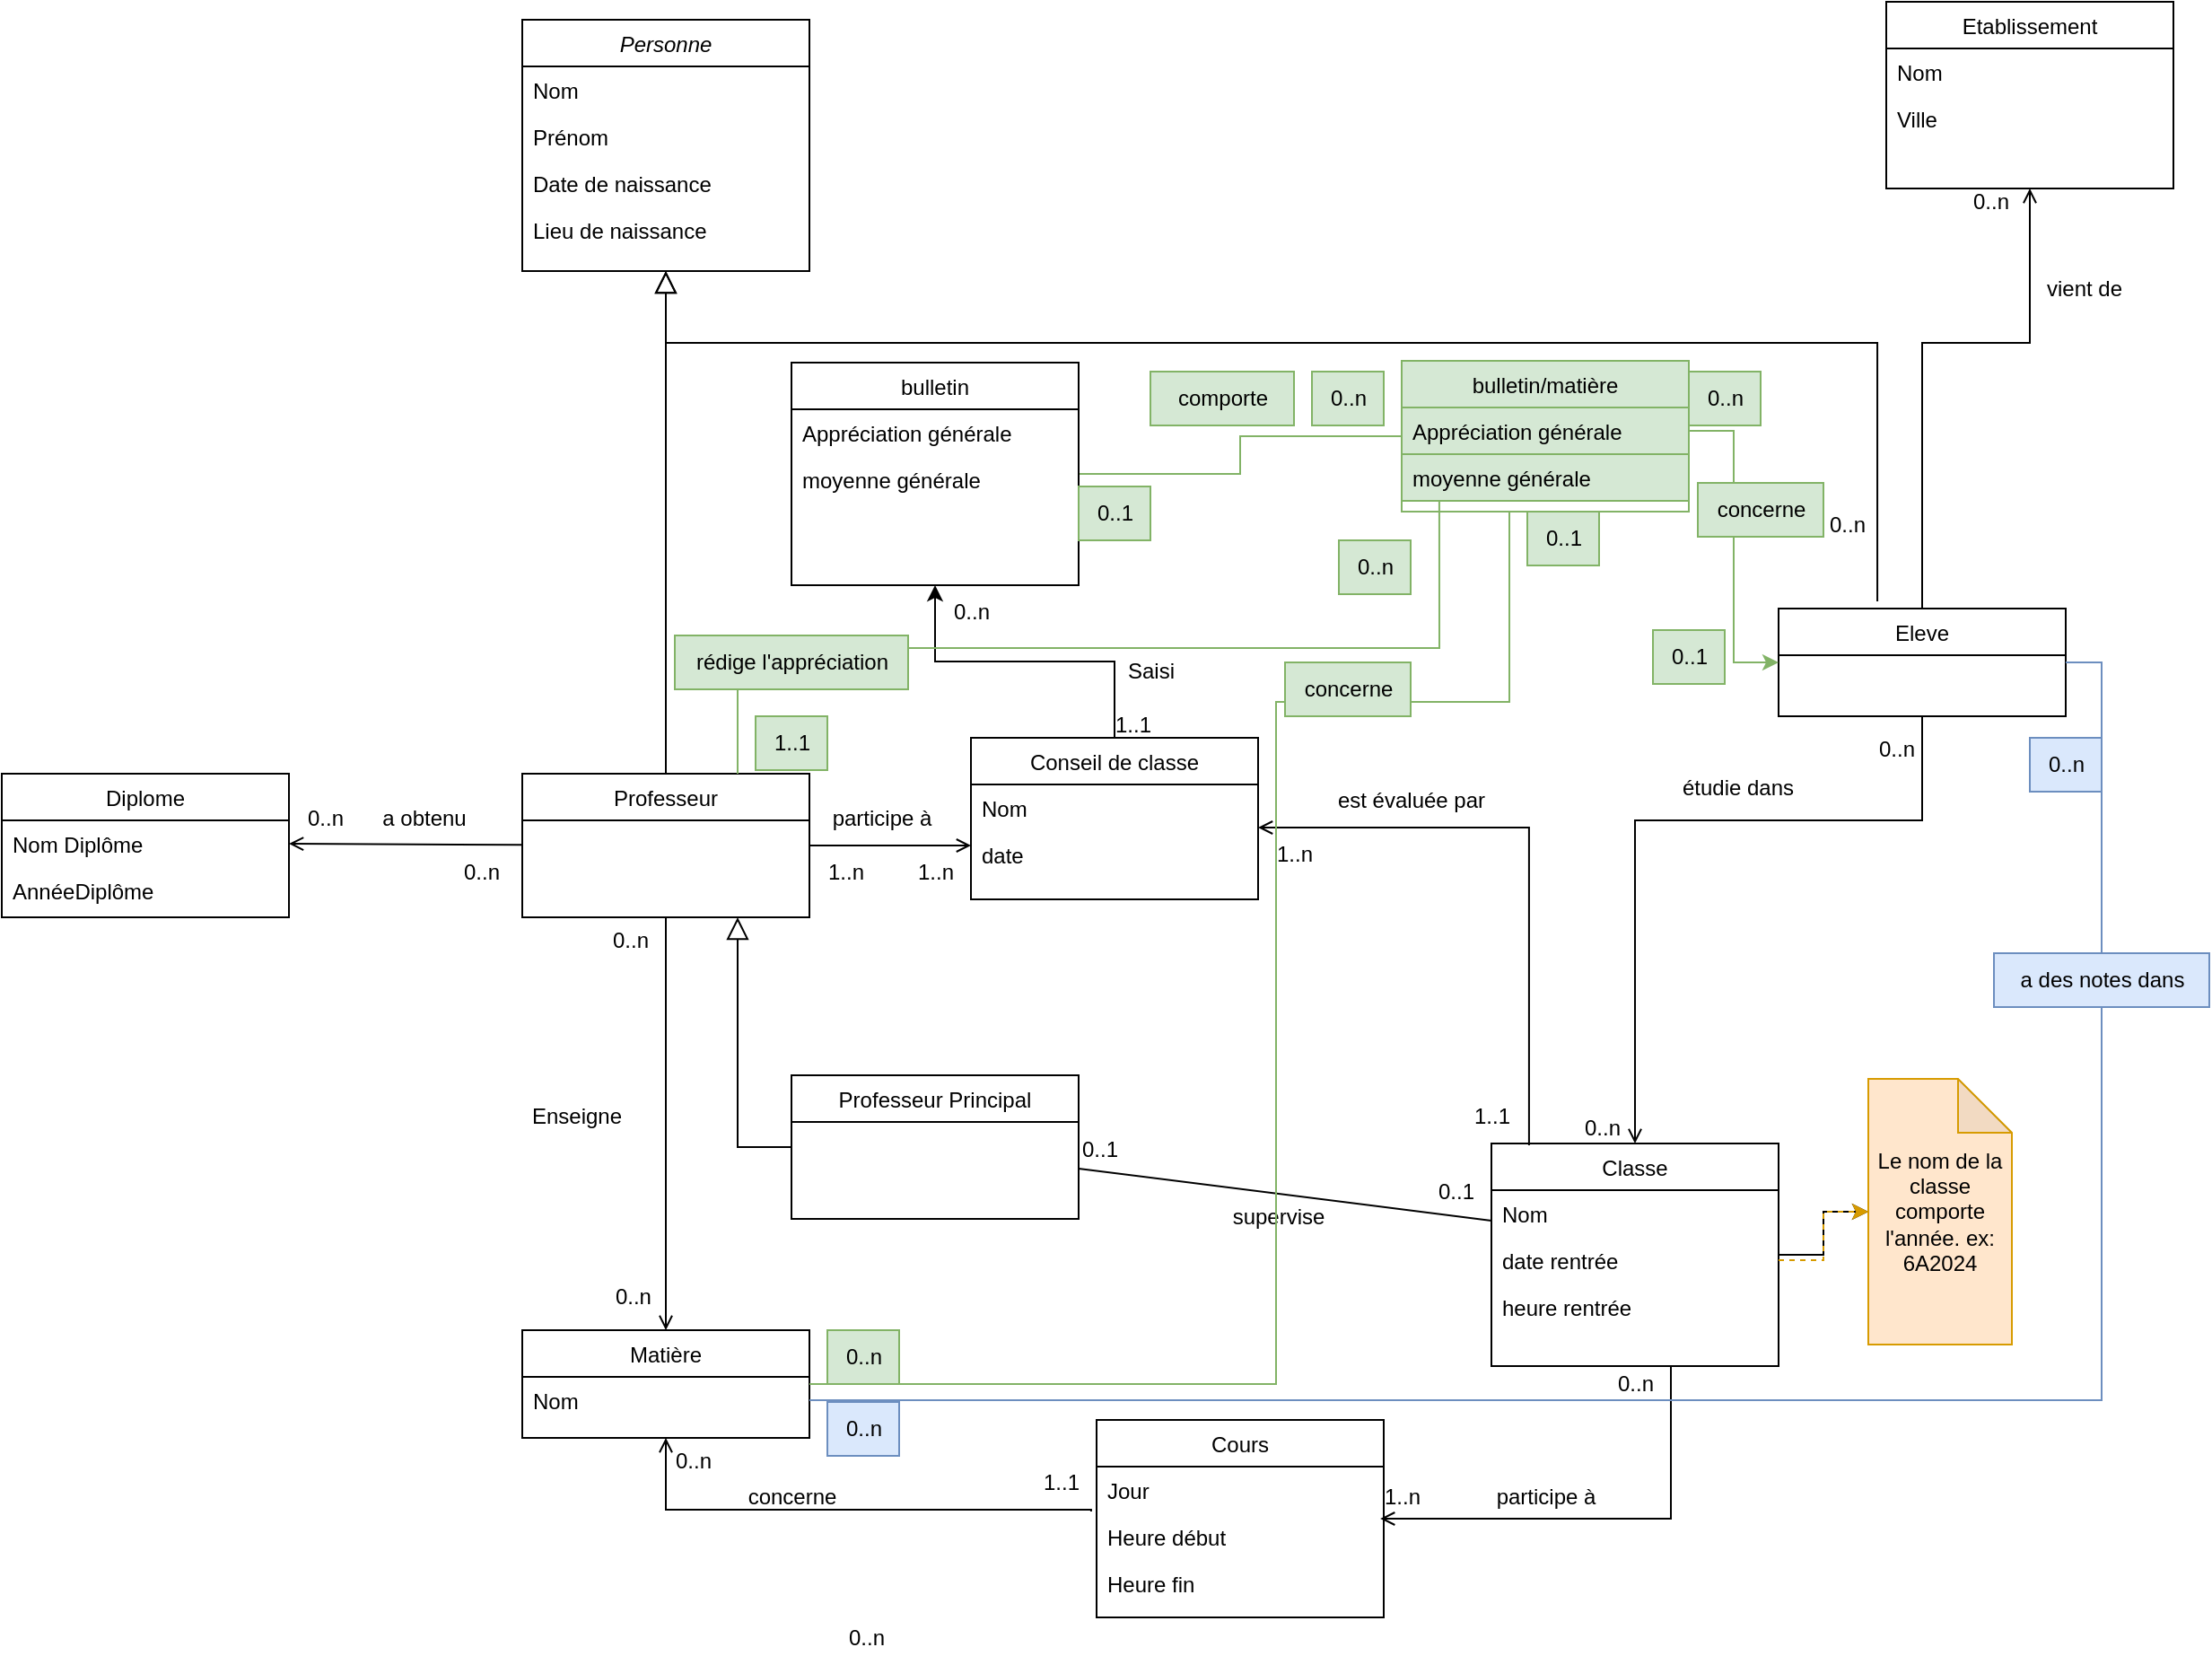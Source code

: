 <mxfile version="24.4.9" type="github">
  <diagram id="C5RBs43oDa-KdzZeNtuy" name="Page-1">
    <mxGraphModel dx="2261" dy="1887" grid="1" gridSize="10" guides="1" tooltips="1" connect="1" arrows="1" fold="1" page="1" pageScale="1" pageWidth="827" pageHeight="1169" math="0" shadow="0">
      <root>
        <mxCell id="WIyWlLk6GJQsqaUBKTNV-0" />
        <mxCell id="WIyWlLk6GJQsqaUBKTNV-1" parent="WIyWlLk6GJQsqaUBKTNV-0" />
        <mxCell id="zkfFHV4jXpPFQw0GAbJ--0" value="Personne" style="swimlane;fontStyle=2;align=center;verticalAlign=top;childLayout=stackLayout;horizontal=1;startSize=26;horizontalStack=0;resizeParent=1;resizeLast=0;collapsible=1;marginBottom=0;rounded=0;shadow=0;strokeWidth=1;" parent="WIyWlLk6GJQsqaUBKTNV-1" vertex="1">
          <mxGeometry x="-390" y="-100" width="160" height="140" as="geometry">
            <mxRectangle x="230" y="140" width="160" height="26" as="alternateBounds" />
          </mxGeometry>
        </mxCell>
        <mxCell id="zkfFHV4jXpPFQw0GAbJ--1" value="Nom" style="text;align=left;verticalAlign=top;spacingLeft=4;spacingRight=4;overflow=hidden;rotatable=0;points=[[0,0.5],[1,0.5]];portConstraint=eastwest;" parent="zkfFHV4jXpPFQw0GAbJ--0" vertex="1">
          <mxGeometry y="26" width="160" height="26" as="geometry" />
        </mxCell>
        <mxCell id="zkfFHV4jXpPFQw0GAbJ--2" value="Prénom" style="text;align=left;verticalAlign=top;spacingLeft=4;spacingRight=4;overflow=hidden;rotatable=0;points=[[0,0.5],[1,0.5]];portConstraint=eastwest;rounded=0;shadow=0;html=0;" parent="zkfFHV4jXpPFQw0GAbJ--0" vertex="1">
          <mxGeometry y="52" width="160" height="26" as="geometry" />
        </mxCell>
        <mxCell id="zkfFHV4jXpPFQw0GAbJ--3" value="Date de naissance" style="text;align=left;verticalAlign=top;spacingLeft=4;spacingRight=4;overflow=hidden;rotatable=0;points=[[0,0.5],[1,0.5]];portConstraint=eastwest;rounded=0;shadow=0;html=0;" parent="zkfFHV4jXpPFQw0GAbJ--0" vertex="1">
          <mxGeometry y="78" width="160" height="26" as="geometry" />
        </mxCell>
        <mxCell id="alwf_3piKCEME6LCT37Y-0" value="Lieu de naissance" style="text;align=left;verticalAlign=top;spacingLeft=4;spacingRight=4;overflow=hidden;rotatable=0;points=[[0,0.5],[1,0.5]];portConstraint=eastwest;rounded=0;shadow=0;html=0;" parent="zkfFHV4jXpPFQw0GAbJ--0" vertex="1">
          <mxGeometry y="104" width="160" height="26" as="geometry" />
        </mxCell>
        <mxCell id="zkfFHV4jXpPFQw0GAbJ--6" value="Eleve" style="swimlane;fontStyle=0;align=center;verticalAlign=top;childLayout=stackLayout;horizontal=1;startSize=26;horizontalStack=0;resizeParent=1;resizeLast=0;collapsible=1;marginBottom=0;rounded=0;shadow=0;strokeWidth=1;" parent="WIyWlLk6GJQsqaUBKTNV-1" vertex="1">
          <mxGeometry x="310" y="228" width="160" height="60" as="geometry">
            <mxRectangle x="130" y="380" width="160" height="26" as="alternateBounds" />
          </mxGeometry>
        </mxCell>
        <mxCell id="zkfFHV4jXpPFQw0GAbJ--12" value="" style="endArrow=block;endSize=10;endFill=0;shadow=0;strokeWidth=1;rounded=0;curved=0;edgeStyle=elbowEdgeStyle;elbow=vertical;exitX=0.344;exitY=-0.067;exitDx=0;exitDy=0;entryX=0.5;entryY=1;entryDx=0;entryDy=0;exitPerimeter=0;" parent="WIyWlLk6GJQsqaUBKTNV-1" source="zkfFHV4jXpPFQw0GAbJ--6" target="zkfFHV4jXpPFQw0GAbJ--0" edge="1">
          <mxGeometry width="160" relative="1" as="geometry">
            <mxPoint x="370" y="190" as="sourcePoint" />
            <mxPoint x="-140" y="-60" as="targetPoint" />
            <Array as="points">
              <mxPoint x="50" y="80" />
              <mxPoint x="20" y="200" />
            </Array>
          </mxGeometry>
        </mxCell>
        <mxCell id="Gex8vfPWL3Wxb-H-SqUz-4" style="rounded=0;orthogonalLoop=1;jettySize=auto;html=1;entryX=1;entryY=0.5;entryDx=0;entryDy=0;endArrow=open;endFill=0;" edge="1" parent="WIyWlLk6GJQsqaUBKTNV-1" source="zkfFHV4jXpPFQw0GAbJ--13" target="Gex8vfPWL3Wxb-H-SqUz-2">
          <mxGeometry relative="1" as="geometry" />
        </mxCell>
        <mxCell id="zkfFHV4jXpPFQw0GAbJ--13" value="Professeur" style="swimlane;fontStyle=0;align=center;verticalAlign=top;childLayout=stackLayout;horizontal=1;startSize=26;horizontalStack=0;resizeParent=1;resizeLast=0;collapsible=1;marginBottom=0;rounded=0;shadow=0;strokeWidth=1;" parent="WIyWlLk6GJQsqaUBKTNV-1" vertex="1">
          <mxGeometry x="-390" y="320" width="160" height="80" as="geometry">
            <mxRectangle x="340" y="380" width="170" height="26" as="alternateBounds" />
          </mxGeometry>
        </mxCell>
        <mxCell id="zkfFHV4jXpPFQw0GAbJ--16" value="" style="endArrow=block;endSize=10;endFill=0;shadow=0;strokeWidth=1;rounded=0;curved=0;edgeStyle=elbowEdgeStyle;elbow=vertical;" parent="WIyWlLk6GJQsqaUBKTNV-1" source="zkfFHV4jXpPFQw0GAbJ--13" target="zkfFHV4jXpPFQw0GAbJ--0" edge="1">
          <mxGeometry width="160" relative="1" as="geometry">
            <mxPoint x="485" y="343" as="sourcePoint" />
            <mxPoint x="585" y="241" as="targetPoint" />
          </mxGeometry>
        </mxCell>
        <mxCell id="zkfFHV4jXpPFQw0GAbJ--26" value="" style="endArrow=open;shadow=0;strokeWidth=1;rounded=0;curved=0;endFill=1;edgeStyle=elbowEdgeStyle;elbow=vertical;exitX=0.5;exitY=0;exitDx=0;exitDy=0;entryX=0.5;entryY=1;entryDx=0;entryDy=0;" parent="WIyWlLk6GJQsqaUBKTNV-1" source="zkfFHV4jXpPFQw0GAbJ--6" target="alwf_3piKCEME6LCT37Y-2" edge="1">
          <mxGeometry x="0.5" y="41" relative="1" as="geometry">
            <mxPoint x="125" y="200" as="sourcePoint" />
            <mxPoint x="115" y="124" as="targetPoint" />
            <mxPoint x="-40" y="32" as="offset" />
            <Array as="points">
              <mxPoint x="450" y="80" />
            </Array>
          </mxGeometry>
        </mxCell>
        <mxCell id="alwf_3piKCEME6LCT37Y-2" value="Etablissement" style="swimlane;fontStyle=0;align=center;verticalAlign=top;childLayout=stackLayout;horizontal=1;startSize=26;horizontalStack=0;resizeParent=1;resizeLast=0;collapsible=1;marginBottom=0;rounded=0;shadow=0;strokeWidth=1;" parent="WIyWlLk6GJQsqaUBKTNV-1" vertex="1">
          <mxGeometry x="370" y="-110" width="160" height="104" as="geometry">
            <mxRectangle x="550" y="140" width="160" height="26" as="alternateBounds" />
          </mxGeometry>
        </mxCell>
        <mxCell id="alwf_3piKCEME6LCT37Y-3" value="Nom" style="text;align=left;verticalAlign=top;spacingLeft=4;spacingRight=4;overflow=hidden;rotatable=0;points=[[0,0.5],[1,0.5]];portConstraint=eastwest;" parent="alwf_3piKCEME6LCT37Y-2" vertex="1">
          <mxGeometry y="26" width="160" height="26" as="geometry" />
        </mxCell>
        <mxCell id="alwf_3piKCEME6LCT37Y-4" value="Ville" style="text;align=left;verticalAlign=top;spacingLeft=4;spacingRight=4;overflow=hidden;rotatable=0;points=[[0,0.5],[1,0.5]];portConstraint=eastwest;rounded=0;shadow=0;html=0;" parent="alwf_3piKCEME6LCT37Y-2" vertex="1">
          <mxGeometry y="52" width="160" height="26" as="geometry" />
        </mxCell>
        <mxCell id="alwf_3piKCEME6LCT37Y-15" value="Matière" style="swimlane;fontStyle=0;align=center;verticalAlign=top;childLayout=stackLayout;horizontal=1;startSize=26;horizontalStack=0;resizeParent=1;resizeLast=0;collapsible=1;marginBottom=0;rounded=0;shadow=0;strokeWidth=1;" parent="WIyWlLk6GJQsqaUBKTNV-1" vertex="1">
          <mxGeometry x="-390" y="630" width="160" height="60" as="geometry">
            <mxRectangle x="550" y="140" width="160" height="26" as="alternateBounds" />
          </mxGeometry>
        </mxCell>
        <mxCell id="alwf_3piKCEME6LCT37Y-16" value="Nom" style="text;align=left;verticalAlign=top;spacingLeft=4;spacingRight=4;overflow=hidden;rotatable=0;points=[[0,0.5],[1,0.5]];portConstraint=eastwest;" parent="alwf_3piKCEME6LCT37Y-15" vertex="1">
          <mxGeometry y="26" width="160" height="26" as="geometry" />
        </mxCell>
        <mxCell id="alwf_3piKCEME6LCT37Y-19" value="" style="endArrow=open;shadow=0;strokeWidth=1;rounded=0;curved=0;endFill=1;edgeStyle=elbowEdgeStyle;elbow=vertical;exitX=0.5;exitY=1;exitDx=0;exitDy=0;entryX=0.5;entryY=0;entryDx=0;entryDy=0;" parent="WIyWlLk6GJQsqaUBKTNV-1" source="zkfFHV4jXpPFQw0GAbJ--13" target="alwf_3piKCEME6LCT37Y-15" edge="1">
          <mxGeometry x="0.5" y="41" relative="1" as="geometry">
            <mxPoint x="620" y="370" as="sourcePoint" />
            <mxPoint x="480" y="370" as="targetPoint" />
            <mxPoint x="-40" y="32" as="offset" />
            <Array as="points" />
          </mxGeometry>
        </mxCell>
        <mxCell id="alwf_3piKCEME6LCT37Y-21" value="0..n" style="resizable=0;align=right;verticalAlign=bottom;labelBackgroundColor=none;fontSize=12;" parent="alwf_3piKCEME6LCT37Y-19" connectable="0" vertex="1">
          <mxGeometry x="1" relative="1" as="geometry">
            <mxPoint x="750" y="-620" as="offset" />
          </mxGeometry>
        </mxCell>
        <mxCell id="alwf_3piKCEME6LCT37Y-22" value="vient de" style="text;html=1;resizable=0;points=[];;align=center;verticalAlign=middle;labelBackgroundColor=none;rounded=0;shadow=0;strokeWidth=1;fontSize=12;" parent="alwf_3piKCEME6LCT37Y-19" vertex="1" connectable="0">
          <mxGeometry x="0.5" y="49" relative="1" as="geometry">
            <mxPoint x="741" y="-523" as="offset" />
          </mxGeometry>
        </mxCell>
        <mxCell id="alwf_3piKCEME6LCT37Y-24" value="Professeur Principal" style="swimlane;fontStyle=0;align=center;verticalAlign=top;childLayout=stackLayout;horizontal=1;startSize=26;horizontalStack=0;resizeParent=1;resizeLast=0;collapsible=1;marginBottom=0;rounded=0;shadow=0;strokeWidth=1;" parent="WIyWlLk6GJQsqaUBKTNV-1" vertex="1">
          <mxGeometry x="-240" y="488" width="160" height="80" as="geometry">
            <mxRectangle x="340" y="380" width="170" height="26" as="alternateBounds" />
          </mxGeometry>
        </mxCell>
        <mxCell id="alwf_3piKCEME6LCT37Y-27" value="" style="endArrow=block;endSize=10;endFill=0;shadow=0;strokeWidth=1;rounded=0;curved=0;edgeStyle=elbowEdgeStyle;elbow=vertical;entryX=0.75;entryY=1;entryDx=0;entryDy=0;exitX=0;exitY=0.5;exitDx=0;exitDy=0;" parent="WIyWlLk6GJQsqaUBKTNV-1" source="alwf_3piKCEME6LCT37Y-24" target="zkfFHV4jXpPFQw0GAbJ--13" edge="1">
          <mxGeometry width="160" relative="1" as="geometry">
            <mxPoint x="520" y="370" as="sourcePoint" />
            <mxPoint x="520" y="320" as="targetPoint" />
            <Array as="points">
              <mxPoint x="-260" y="528" />
            </Array>
          </mxGeometry>
        </mxCell>
        <mxCell id="Gex8vfPWL3Wxb-H-SqUz-9" value="" style="edgeStyle=orthogonalEdgeStyle;rounded=0;orthogonalLoop=1;jettySize=auto;html=1;" edge="1" parent="WIyWlLk6GJQsqaUBKTNV-1" source="alwf_3piKCEME6LCT37Y-31" target="alwf_3piKCEME6LCT37Y-119">
          <mxGeometry relative="1" as="geometry" />
        </mxCell>
        <mxCell id="alwf_3piKCEME6LCT37Y-31" value="Classe" style="swimlane;fontStyle=0;align=center;verticalAlign=top;childLayout=stackLayout;horizontal=1;startSize=26;horizontalStack=0;resizeParent=1;resizeLast=0;collapsible=1;marginBottom=0;rounded=0;shadow=0;strokeWidth=1;" parent="WIyWlLk6GJQsqaUBKTNV-1" vertex="1">
          <mxGeometry x="150" y="526" width="160" height="124" as="geometry">
            <mxRectangle x="340" y="380" width="170" height="26" as="alternateBounds" />
          </mxGeometry>
        </mxCell>
        <mxCell id="alwf_3piKCEME6LCT37Y-59" value="Nom" style="text;align=left;verticalAlign=top;spacingLeft=4;spacingRight=4;overflow=hidden;rotatable=0;points=[[0,0.5],[1,0.5]];portConstraint=eastwest;" parent="alwf_3piKCEME6LCT37Y-31" vertex="1">
          <mxGeometry y="26" width="160" height="26" as="geometry" />
        </mxCell>
        <mxCell id="alwf_3piKCEME6LCT37Y-60" value="date rentrée" style="text;align=left;verticalAlign=top;spacingLeft=4;spacingRight=4;overflow=hidden;rotatable=0;points=[[0,0.5],[1,0.5]];portConstraint=eastwest;" parent="alwf_3piKCEME6LCT37Y-31" vertex="1">
          <mxGeometry y="52" width="160" height="26" as="geometry" />
        </mxCell>
        <mxCell id="alwf_3piKCEME6LCT37Y-61" value="heure rentrée" style="text;align=left;verticalAlign=top;spacingLeft=4;spacingRight=4;overflow=hidden;rotatable=0;points=[[0,0.5],[1,0.5]];portConstraint=eastwest;" parent="alwf_3piKCEME6LCT37Y-31" vertex="1">
          <mxGeometry y="78" width="160" height="26" as="geometry" />
        </mxCell>
        <mxCell id="alwf_3piKCEME6LCT37Y-32" value="" style="endArrow=open;shadow=0;strokeWidth=1;rounded=0;curved=0;endFill=1;edgeStyle=elbowEdgeStyle;elbow=vertical;exitX=0.5;exitY=1;exitDx=0;exitDy=0;entryX=0.5;entryY=0;entryDx=0;entryDy=0;" parent="WIyWlLk6GJQsqaUBKTNV-1" source="zkfFHV4jXpPFQw0GAbJ--6" target="alwf_3piKCEME6LCT37Y-31" edge="1">
          <mxGeometry x="0.5" y="41" relative="1" as="geometry">
            <mxPoint x="110" y="386" as="sourcePoint" />
            <mxPoint x="257.04" y="349.01" as="targetPoint" />
            <mxPoint x="-40" y="32" as="offset" />
            <Array as="points">
              <mxPoint x="150" y="346" />
            </Array>
          </mxGeometry>
        </mxCell>
        <mxCell id="alwf_3piKCEME6LCT37Y-36" value="0..n" style="resizable=0;align=left;verticalAlign=bottom;labelBackgroundColor=none;fontSize=12;" parent="WIyWlLk6GJQsqaUBKTNV-1" connectable="0" vertex="1">
          <mxGeometry x="370" as="geometry">
            <mxPoint x="-6" y="315" as="offset" />
          </mxGeometry>
        </mxCell>
        <mxCell id="alwf_3piKCEME6LCT37Y-37" value="0..1" style="resizable=0;align=left;verticalAlign=bottom;labelBackgroundColor=none;fontSize=12;" parent="WIyWlLk6GJQsqaUBKTNV-1" connectable="0" vertex="1">
          <mxGeometry x="-80" y="538" as="geometry" />
        </mxCell>
        <mxCell id="alwf_3piKCEME6LCT37Y-38" value="" style="endArrow=none;shadow=0;strokeWidth=1;rounded=0;endFill=0;elbow=vertical;entryX=0;entryY=0.653;entryDx=0;entryDy=0;entryPerimeter=0;" parent="WIyWlLk6GJQsqaUBKTNV-1" target="alwf_3piKCEME6LCT37Y-59" edge="1">
          <mxGeometry x="0.5" y="41" relative="1" as="geometry">
            <mxPoint x="-80" y="540" as="sourcePoint" />
            <mxPoint x="190" y="650" as="targetPoint" />
            <mxPoint x="-40" y="32" as="offset" />
          </mxGeometry>
        </mxCell>
        <mxCell id="alwf_3piKCEME6LCT37Y-42" value="0..n" style="resizable=0;align=left;verticalAlign=bottom;labelBackgroundColor=none;fontSize=12;direction=north;" parent="WIyWlLk6GJQsqaUBKTNV-1" connectable="0" vertex="1">
          <mxGeometry x="200" y="526" as="geometry" />
        </mxCell>
        <mxCell id="alwf_3piKCEME6LCT37Y-43" value="étudie dans" style="text;html=1;resizable=0;points=[];;align=center;verticalAlign=middle;labelBackgroundColor=none;rounded=0;shadow=0;strokeWidth=1;fontSize=12;" parent="WIyWlLk6GJQsqaUBKTNV-1" vertex="1" connectable="0">
          <mxGeometry x="280" y="330" as="geometry">
            <mxPoint x="7" y="-2" as="offset" />
          </mxGeometry>
        </mxCell>
        <mxCell id="alwf_3piKCEME6LCT37Y-44" value="supervise" style="text;html=1;resizable=0;points=[];;align=center;verticalAlign=middle;labelBackgroundColor=none;rounded=0;shadow=0;strokeWidth=1;fontSize=12;rotation=0;" parent="WIyWlLk6GJQsqaUBKTNV-1" vertex="1" connectable="0">
          <mxGeometry x="110" y="528" as="geometry">
            <mxPoint x="-79" y="39" as="offset" />
          </mxGeometry>
        </mxCell>
        <mxCell id="alwf_3piKCEME6LCT37Y-46" value="0..1" style="text;html=1;align=center;verticalAlign=middle;resizable=0;points=[];autosize=1;strokeColor=none;fillColor=none;" parent="WIyWlLk6GJQsqaUBKTNV-1" vertex="1">
          <mxGeometry x="110" y="538" width="40" height="30" as="geometry" />
        </mxCell>
        <mxCell id="alwf_3piKCEME6LCT37Y-47" value="Enseigne" style="text;html=1;align=center;verticalAlign=middle;resizable=0;points=[];autosize=1;strokeColor=none;fillColor=none;" parent="WIyWlLk6GJQsqaUBKTNV-1" vertex="1">
          <mxGeometry x="-400" y="496" width="80" height="30" as="geometry" />
        </mxCell>
        <mxCell id="alwf_3piKCEME6LCT37Y-49" value="Cours" style="swimlane;fontStyle=0;align=center;verticalAlign=top;childLayout=stackLayout;horizontal=1;startSize=26;horizontalStack=0;resizeParent=1;resizeLast=0;collapsible=1;marginBottom=0;rounded=0;shadow=0;strokeWidth=1;" parent="WIyWlLk6GJQsqaUBKTNV-1" vertex="1">
          <mxGeometry x="-70" y="680" width="160" height="110" as="geometry">
            <mxRectangle x="340" y="380" width="170" height="26" as="alternateBounds" />
          </mxGeometry>
        </mxCell>
        <mxCell id="alwf_3piKCEME6LCT37Y-50" value="Jour" style="text;align=left;verticalAlign=top;spacingLeft=4;spacingRight=4;overflow=hidden;rotatable=0;points=[[0,0.5],[1,0.5]];portConstraint=eastwest;" parent="alwf_3piKCEME6LCT37Y-49" vertex="1">
          <mxGeometry y="26" width="160" height="26" as="geometry" />
        </mxCell>
        <mxCell id="alwf_3piKCEME6LCT37Y-57" value="Heure début" style="text;align=left;verticalAlign=top;spacingLeft=4;spacingRight=4;overflow=hidden;rotatable=0;points=[[0,0.5],[1,0.5]];portConstraint=eastwest;" parent="alwf_3piKCEME6LCT37Y-49" vertex="1">
          <mxGeometry y="52" width="160" height="26" as="geometry" />
        </mxCell>
        <mxCell id="alwf_3piKCEME6LCT37Y-58" value="Heure fin" style="text;align=left;verticalAlign=top;spacingLeft=4;spacingRight=4;overflow=hidden;rotatable=0;points=[[0,0.5],[1,0.5]];portConstraint=eastwest;" parent="alwf_3piKCEME6LCT37Y-49" vertex="1">
          <mxGeometry y="78" width="160" height="26" as="geometry" />
        </mxCell>
        <mxCell id="alwf_3piKCEME6LCT37Y-51" value="" style="endArrow=open;shadow=0;strokeWidth=1;rounded=0;curved=0;endFill=1;edgeStyle=elbowEdgeStyle;elbow=vertical;exitX=-0.019;exitY=0.962;exitDx=0;exitDy=0;entryX=0.5;entryY=1;entryDx=0;entryDy=0;exitPerimeter=0;" parent="WIyWlLk6GJQsqaUBKTNV-1" source="alwf_3piKCEME6LCT37Y-50" target="alwf_3piKCEME6LCT37Y-15" edge="1">
          <mxGeometry x="0.5" y="41" relative="1" as="geometry">
            <mxPoint x="-300" y="410" as="sourcePoint" />
            <mxPoint x="-300" y="640" as="targetPoint" />
            <mxPoint x="-40" y="32" as="offset" />
            <Array as="points">
              <mxPoint x="-200" y="730" />
            </Array>
          </mxGeometry>
        </mxCell>
        <mxCell id="alwf_3piKCEME6LCT37Y-52" value="0..n" style="resizable=0;align=left;verticalAlign=bottom;labelBackgroundColor=none;fontSize=12;" parent="alwf_3piKCEME6LCT37Y-51" connectable="0" vertex="1">
          <mxGeometry x="-1" relative="1" as="geometry">
            <mxPoint x="-267" y="-111" as="offset" />
          </mxGeometry>
        </mxCell>
        <mxCell id="alwf_3piKCEME6LCT37Y-53" value="0..n" style="resizable=0;align=right;verticalAlign=bottom;labelBackgroundColor=none;fontSize=12;" parent="alwf_3piKCEME6LCT37Y-51" connectable="0" vertex="1">
          <mxGeometry x="1" relative="1" as="geometry">
            <mxPoint x="670" y="-500" as="offset" />
          </mxGeometry>
        </mxCell>
        <mxCell id="alwf_3piKCEME6LCT37Y-55" value="1..1" style="text;html=1;align=center;verticalAlign=middle;resizable=0;points=[];autosize=1;strokeColor=none;fillColor=none;" parent="WIyWlLk6GJQsqaUBKTNV-1" vertex="1">
          <mxGeometry x="-110" y="700" width="40" height="30" as="geometry" />
        </mxCell>
        <mxCell id="alwf_3piKCEME6LCT37Y-56" value="0..n" style="text;html=1;align=center;verticalAlign=middle;resizable=0;points=[];autosize=1;strokeColor=none;fillColor=none;" parent="WIyWlLk6GJQsqaUBKTNV-1" vertex="1">
          <mxGeometry x="-315" y="688" width="40" height="30" as="geometry" />
        </mxCell>
        <mxCell id="alwf_3piKCEME6LCT37Y-63" value="concerne" style="text;html=1;align=center;verticalAlign=middle;resizable=0;points=[];autosize=1;strokeColor=none;fillColor=none;" parent="WIyWlLk6GJQsqaUBKTNV-1" vertex="1">
          <mxGeometry x="-275" y="708" width="70" height="30" as="geometry" />
        </mxCell>
        <mxCell id="alwf_3piKCEME6LCT37Y-68" value="" style="endArrow=open;shadow=0;strokeWidth=1;rounded=0;curved=0;endFill=1;edgeStyle=elbowEdgeStyle;elbow=vertical;exitX=0.5;exitY=1;exitDx=0;exitDy=0;entryX=0.988;entryY=1.115;entryDx=0;entryDy=0;entryPerimeter=0;" parent="WIyWlLk6GJQsqaUBKTNV-1" target="alwf_3piKCEME6LCT37Y-50" edge="1">
          <mxGeometry x="0.5" y="41" relative="1" as="geometry">
            <mxPoint x="250" y="650" as="sourcePoint" />
            <mxPoint x="100" y="745" as="targetPoint" />
            <mxPoint x="-40" y="32" as="offset" />
            <Array as="points">
              <mxPoint x="140" y="735" />
              <mxPoint x="280" y="736" />
            </Array>
          </mxGeometry>
        </mxCell>
        <mxCell id="alwf_3piKCEME6LCT37Y-69" value="0..n" style="resizable=0;align=left;verticalAlign=bottom;labelBackgroundColor=none;fontSize=12;" parent="alwf_3piKCEME6LCT37Y-68" connectable="0" vertex="1">
          <mxGeometry x="-1" relative="1" as="geometry">
            <mxPoint x="-460" y="160" as="offset" />
          </mxGeometry>
        </mxCell>
        <mxCell id="alwf_3piKCEME6LCT37Y-70" value="0..n" style="text;html=1;align=center;verticalAlign=middle;resizable=0;points=[];autosize=1;strokeColor=none;fillColor=none;" parent="WIyWlLk6GJQsqaUBKTNV-1" vertex="1">
          <mxGeometry x="210" y="645" width="40" height="30" as="geometry" />
        </mxCell>
        <mxCell id="alwf_3piKCEME6LCT37Y-71" value="1..n" style="text;html=1;align=center;verticalAlign=middle;resizable=0;points=[];autosize=1;strokeColor=none;fillColor=none;" parent="WIyWlLk6GJQsqaUBKTNV-1" vertex="1">
          <mxGeometry x="80" y="708" width="40" height="30" as="geometry" />
        </mxCell>
        <mxCell id="alwf_3piKCEME6LCT37Y-72" value="participe à" style="text;html=1;align=center;verticalAlign=middle;resizable=0;points=[];autosize=1;strokeColor=none;fillColor=none;" parent="WIyWlLk6GJQsqaUBKTNV-1" vertex="1">
          <mxGeometry x="140" y="708" width="80" height="30" as="geometry" />
        </mxCell>
        <mxCell id="alwf_3piKCEME6LCT37Y-93" value="" style="edgeStyle=orthogonalEdgeStyle;rounded=0;orthogonalLoop=1;jettySize=auto;html=1;" parent="WIyWlLk6GJQsqaUBKTNV-1" source="alwf_3piKCEME6LCT37Y-73" target="alwf_3piKCEME6LCT37Y-90" edge="1">
          <mxGeometry relative="1" as="geometry" />
        </mxCell>
        <mxCell id="alwf_3piKCEME6LCT37Y-73" value="Conseil de classe" style="swimlane;fontStyle=0;align=center;verticalAlign=top;childLayout=stackLayout;horizontal=1;startSize=26;horizontalStack=0;resizeParent=1;resizeLast=0;collapsible=1;marginBottom=0;rounded=0;shadow=0;strokeWidth=1;" parent="WIyWlLk6GJQsqaUBKTNV-1" vertex="1">
          <mxGeometry x="-140" y="300" width="160" height="90" as="geometry">
            <mxRectangle x="340" y="380" width="170" height="26" as="alternateBounds" />
          </mxGeometry>
        </mxCell>
        <mxCell id="alwf_3piKCEME6LCT37Y-75" value="Nom" style="text;align=left;verticalAlign=top;spacingLeft=4;spacingRight=4;overflow=hidden;rotatable=0;points=[[0,0.5],[1,0.5]];portConstraint=eastwest;" parent="alwf_3piKCEME6LCT37Y-73" vertex="1">
          <mxGeometry y="26" width="160" height="26" as="geometry" />
        </mxCell>
        <mxCell id="alwf_3piKCEME6LCT37Y-81" value="date" style="text;align=left;verticalAlign=top;spacingLeft=4;spacingRight=4;overflow=hidden;rotatable=0;points=[[0,0.5],[1,0.5]];portConstraint=eastwest;" parent="alwf_3piKCEME6LCT37Y-73" vertex="1">
          <mxGeometry y="52" width="160" height="26" as="geometry" />
        </mxCell>
        <mxCell id="alwf_3piKCEME6LCT37Y-77" value="" style="endArrow=open;shadow=0;strokeWidth=1;rounded=0;curved=0;endFill=1;edgeStyle=elbowEdgeStyle;elbow=vertical;exitX=0.131;exitY=0.008;exitDx=0;exitDy=0;exitPerimeter=0;" parent="WIyWlLk6GJQsqaUBKTNV-1" source="alwf_3piKCEME6LCT37Y-31" edge="1">
          <mxGeometry x="0.5" y="41" relative="1" as="geometry">
            <mxPoint x="260" y="660" as="sourcePoint" />
            <mxPoint x="20" y="350" as="targetPoint" />
            <mxPoint x="-40" y="32" as="offset" />
            <Array as="points">
              <mxPoint x="110" y="350" />
              <mxPoint x="290" y="746" />
            </Array>
          </mxGeometry>
        </mxCell>
        <mxCell id="alwf_3piKCEME6LCT37Y-79" value="1..1" style="text;html=1;align=center;verticalAlign=middle;resizable=0;points=[];autosize=1;strokeColor=none;fillColor=none;" parent="WIyWlLk6GJQsqaUBKTNV-1" vertex="1">
          <mxGeometry x="130" y="496" width="40" height="30" as="geometry" />
        </mxCell>
        <mxCell id="alwf_3piKCEME6LCT37Y-80" value="1..n" style="text;html=1;align=center;verticalAlign=middle;resizable=0;points=[];autosize=1;strokeColor=none;fillColor=none;" parent="WIyWlLk6GJQsqaUBKTNV-1" vertex="1">
          <mxGeometry x="20" y="350" width="40" height="30" as="geometry" />
        </mxCell>
        <mxCell id="alwf_3piKCEME6LCT37Y-82" value="est évaluée par" style="text;html=1;align=center;verticalAlign=middle;resizable=0;points=[];autosize=1;strokeColor=none;fillColor=none;" parent="WIyWlLk6GJQsqaUBKTNV-1" vertex="1">
          <mxGeometry x="50" y="320" width="110" height="30" as="geometry" />
        </mxCell>
        <mxCell id="alwf_3piKCEME6LCT37Y-83" value="" style="endArrow=open;shadow=0;strokeWidth=1;rounded=0;curved=0;endFill=1;edgeStyle=elbowEdgeStyle;elbow=vertical;exitX=1;exitY=0.5;exitDx=0;exitDy=0;" parent="WIyWlLk6GJQsqaUBKTNV-1" source="zkfFHV4jXpPFQw0GAbJ--13" edge="1">
          <mxGeometry x="0.5" y="41" relative="1" as="geometry">
            <mxPoint x="-199" y="390" as="sourcePoint" />
            <mxPoint x="-140" y="360" as="targetPoint" />
            <mxPoint x="-40" y="32" as="offset" />
            <Array as="points">
              <mxPoint x="-180" y="360" />
              <mxPoint x="-80" y="609" />
            </Array>
          </mxGeometry>
        </mxCell>
        <mxCell id="alwf_3piKCEME6LCT37Y-85" value="1..n" style="text;html=1;align=center;verticalAlign=middle;resizable=0;points=[];autosize=1;strokeColor=none;fillColor=none;" parent="WIyWlLk6GJQsqaUBKTNV-1" vertex="1">
          <mxGeometry x="-230" y="360" width="40" height="30" as="geometry" />
        </mxCell>
        <mxCell id="alwf_3piKCEME6LCT37Y-86" value="1..n" style="text;html=1;align=center;verticalAlign=middle;resizable=0;points=[];autosize=1;strokeColor=none;fillColor=none;" parent="WIyWlLk6GJQsqaUBKTNV-1" vertex="1">
          <mxGeometry x="-180" y="360" width="40" height="30" as="geometry" />
        </mxCell>
        <mxCell id="alwf_3piKCEME6LCT37Y-88" value="participe à" style="text;html=1;align=center;verticalAlign=middle;resizable=0;points=[];autosize=1;strokeColor=none;fillColor=none;" parent="WIyWlLk6GJQsqaUBKTNV-1" vertex="1">
          <mxGeometry x="-230" y="330" width="80" height="30" as="geometry" />
        </mxCell>
        <mxCell id="alwf_3piKCEME6LCT37Y-104" value="" style="edgeStyle=orthogonalEdgeStyle;rounded=0;orthogonalLoop=1;jettySize=auto;html=1;fillColor=#d5e8d4;strokeColor=#82b366;endArrow=none;endFill=0;" parent="WIyWlLk6GJQsqaUBKTNV-1" source="alwf_3piKCEME6LCT37Y-90" target="alwf_3piKCEME6LCT37Y-101" edge="1">
          <mxGeometry relative="1" as="geometry" />
        </mxCell>
        <mxCell id="alwf_3piKCEME6LCT37Y-90" value="bulletin" style="swimlane;fontStyle=0;align=center;verticalAlign=top;childLayout=stackLayout;horizontal=1;startSize=26;horizontalStack=0;resizeParent=1;resizeLast=0;collapsible=1;marginBottom=0;rounded=0;shadow=0;strokeWidth=1;" parent="WIyWlLk6GJQsqaUBKTNV-1" vertex="1">
          <mxGeometry x="-240" y="91" width="160" height="124" as="geometry">
            <mxRectangle x="340" y="380" width="170" height="26" as="alternateBounds" />
          </mxGeometry>
        </mxCell>
        <mxCell id="alwf_3piKCEME6LCT37Y-91" value="Appréciation générale" style="text;align=left;verticalAlign=top;spacingLeft=4;spacingRight=4;overflow=hidden;rotatable=0;points=[[0,0.5],[1,0.5]];portConstraint=eastwest;" parent="alwf_3piKCEME6LCT37Y-90" vertex="1">
          <mxGeometry y="26" width="160" height="26" as="geometry" />
        </mxCell>
        <mxCell id="alwf_3piKCEME6LCT37Y-92" value="moyenne générale" style="text;align=left;verticalAlign=top;spacingLeft=4;spacingRight=4;overflow=hidden;rotatable=0;points=[[0,0.5],[1,0.5]];portConstraint=eastwest;" parent="alwf_3piKCEME6LCT37Y-90" vertex="1">
          <mxGeometry y="52" width="160" height="26" as="geometry" />
        </mxCell>
        <mxCell id="alwf_3piKCEME6LCT37Y-94" value="1..1" style="text;html=1;align=center;verticalAlign=middle;resizable=0;points=[];autosize=1;strokeColor=none;fillColor=none;" parent="WIyWlLk6GJQsqaUBKTNV-1" vertex="1">
          <mxGeometry x="-70" y="278" width="40" height="30" as="geometry" />
        </mxCell>
        <mxCell id="alwf_3piKCEME6LCT37Y-95" value="0..n" style="text;html=1;align=center;verticalAlign=middle;resizable=0;points=[];autosize=1;strokeColor=none;fillColor=none;" parent="WIyWlLk6GJQsqaUBKTNV-1" vertex="1">
          <mxGeometry x="-160" y="215" width="40" height="30" as="geometry" />
        </mxCell>
        <mxCell id="alwf_3piKCEME6LCT37Y-96" value="Saisi" style="text;html=1;align=center;verticalAlign=middle;resizable=0;points=[];autosize=1;strokeColor=none;fillColor=none;" parent="WIyWlLk6GJQsqaUBKTNV-1" vertex="1">
          <mxGeometry x="-65" y="248" width="50" height="30" as="geometry" />
        </mxCell>
        <mxCell id="alwf_3piKCEME6LCT37Y-107" style="edgeStyle=orthogonalEdgeStyle;rounded=0;orthogonalLoop=1;jettySize=auto;html=1;entryX=1;entryY=0.5;entryDx=0;entryDy=0;fillColor=#d5e8d4;strokeColor=#82b366;endArrow=none;endFill=0;" parent="WIyWlLk6GJQsqaUBKTNV-1" source="alwf_3piKCEME6LCT37Y-101" target="alwf_3piKCEME6LCT37Y-15" edge="1">
          <mxGeometry relative="1" as="geometry">
            <Array as="points">
              <mxPoint x="160" y="280" />
              <mxPoint x="30" y="280" />
              <mxPoint x="30" y="660" />
            </Array>
          </mxGeometry>
        </mxCell>
        <mxCell id="alwf_3piKCEME6LCT37Y-101" value="bulletin/matière" style="swimlane;fontStyle=0;align=center;verticalAlign=top;childLayout=stackLayout;horizontal=1;startSize=26;horizontalStack=0;resizeParent=1;resizeLast=0;collapsible=1;marginBottom=0;rounded=0;shadow=0;strokeWidth=1;fillColor=#d5e8d4;strokeColor=#82b366;" parent="WIyWlLk6GJQsqaUBKTNV-1" vertex="1">
          <mxGeometry x="100" y="90" width="160" height="84" as="geometry">
            <mxRectangle x="340" y="380" width="170" height="26" as="alternateBounds" />
          </mxGeometry>
        </mxCell>
        <mxCell id="alwf_3piKCEME6LCT37Y-102" value="Appréciation générale" style="text;align=left;verticalAlign=top;spacingLeft=4;spacingRight=4;overflow=hidden;rotatable=0;points=[[0,0.5],[1,0.5]];portConstraint=eastwest;fillColor=#d5e8d4;strokeColor=#82b366;" parent="alwf_3piKCEME6LCT37Y-101" vertex="1">
          <mxGeometry y="26" width="160" height="26" as="geometry" />
        </mxCell>
        <mxCell id="alwf_3piKCEME6LCT37Y-103" value="moyenne générale" style="text;align=left;verticalAlign=top;spacingLeft=4;spacingRight=4;overflow=hidden;rotatable=0;points=[[0,0.5],[1,0.5]];portConstraint=eastwest;fillColor=#d5e8d4;strokeColor=#82b366;" parent="alwf_3piKCEME6LCT37Y-101" vertex="1">
          <mxGeometry y="52" width="160" height="26" as="geometry" />
        </mxCell>
        <mxCell id="alwf_3piKCEME6LCT37Y-105" value="0..1" style="text;html=1;align=center;verticalAlign=middle;resizable=0;points=[];autosize=1;strokeColor=#82b366;fillColor=#d5e8d4;" parent="WIyWlLk6GJQsqaUBKTNV-1" vertex="1">
          <mxGeometry x="-80" y="160" width="40" height="30" as="geometry" />
        </mxCell>
        <mxCell id="alwf_3piKCEME6LCT37Y-106" value="0..n" style="text;html=1;align=center;verticalAlign=middle;resizable=0;points=[];autosize=1;strokeColor=#82b366;fillColor=#d5e8d4;" parent="WIyWlLk6GJQsqaUBKTNV-1" vertex="1">
          <mxGeometry x="50" y="96" width="40" height="30" as="geometry" />
        </mxCell>
        <mxCell id="alwf_3piKCEME6LCT37Y-108" value="0..1" style="text;html=1;align=center;verticalAlign=middle;resizable=0;points=[];autosize=1;strokeColor=#82b366;fillColor=#d5e8d4;" parent="WIyWlLk6GJQsqaUBKTNV-1" vertex="1">
          <mxGeometry x="170" y="174" width="40" height="30" as="geometry" />
        </mxCell>
        <mxCell id="alwf_3piKCEME6LCT37Y-109" value="0..n" style="text;html=1;align=center;verticalAlign=middle;resizable=0;points=[];autosize=1;strokeColor=#82b366;fillColor=#d5e8d4;" parent="WIyWlLk6GJQsqaUBKTNV-1" vertex="1">
          <mxGeometry x="-220" y="630" width="40" height="30" as="geometry" />
        </mxCell>
        <mxCell id="alwf_3piKCEME6LCT37Y-110" style="edgeStyle=orthogonalEdgeStyle;rounded=0;orthogonalLoop=1;jettySize=auto;html=1;exitX=0.75;exitY=0;exitDx=0;exitDy=0;entryX=0.131;entryY=1;entryDx=0;entryDy=0;entryPerimeter=0;fillColor=#d5e8d4;strokeColor=#82b366;endArrow=none;endFill=0;" parent="WIyWlLk6GJQsqaUBKTNV-1" source="alwf_3piKCEME6LCT37Y-111" target="alwf_3piKCEME6LCT37Y-103" edge="1">
          <mxGeometry relative="1" as="geometry">
            <Array as="points">
              <mxPoint x="-192" y="250" />
              <mxPoint x="111" y="250" />
            </Array>
          </mxGeometry>
        </mxCell>
        <mxCell id="alwf_3piKCEME6LCT37Y-112" value="1..1" style="text;html=1;align=center;verticalAlign=middle;resizable=0;points=[];autosize=1;strokeColor=#82b366;fillColor=#d5e8d4;" parent="WIyWlLk6GJQsqaUBKTNV-1" vertex="1">
          <mxGeometry x="-260" y="288" width="40" height="30" as="geometry" />
        </mxCell>
        <mxCell id="alwf_3piKCEME6LCT37Y-114" value="0..n" style="text;html=1;align=center;verticalAlign=middle;resizable=0;points=[];autosize=1;strokeColor=#82b366;fillColor=#d5e8d4;" parent="WIyWlLk6GJQsqaUBKTNV-1" vertex="1">
          <mxGeometry x="65" y="190" width="40" height="30" as="geometry" />
        </mxCell>
        <mxCell id="alwf_3piKCEME6LCT37Y-115" value="comporte" style="text;html=1;align=center;verticalAlign=middle;resizable=0;points=[];autosize=1;strokeColor=#82b366;fillColor=#d5e8d4;" parent="WIyWlLk6GJQsqaUBKTNV-1" vertex="1">
          <mxGeometry x="-40" y="96" width="80" height="30" as="geometry" />
        </mxCell>
        <mxCell id="alwf_3piKCEME6LCT37Y-117" value="concerne" style="text;html=1;align=center;verticalAlign=middle;resizable=0;points=[];autosize=1;strokeColor=#82b366;fillColor=#d5e8d4;" parent="WIyWlLk6GJQsqaUBKTNV-1" vertex="1">
          <mxGeometry x="35" y="258" width="70" height="30" as="geometry" />
        </mxCell>
        <mxCell id="alwf_3piKCEME6LCT37Y-118" value="" style="rounded=0;orthogonalLoop=1;jettySize=auto;html=1;exitX=0.75;exitY=0;exitDx=0;exitDy=0;fillColor=#d5e8d4;strokeColor=#82b366;endArrow=none;endFill=0;" parent="WIyWlLk6GJQsqaUBKTNV-1" source="zkfFHV4jXpPFQw0GAbJ--13" edge="1">
          <mxGeometry relative="1" as="geometry">
            <mxPoint x="-270" y="320" as="sourcePoint" />
            <mxPoint x="-270" y="270" as="targetPoint" />
          </mxGeometry>
        </mxCell>
        <mxCell id="alwf_3piKCEME6LCT37Y-111" value="rédige l&#39;appréciation" style="text;html=1;align=center;verticalAlign=middle;resizable=0;points=[];autosize=1;strokeColor=#82b366;fillColor=#d5e8d4;" parent="WIyWlLk6GJQsqaUBKTNV-1" vertex="1">
          <mxGeometry x="-305" y="243" width="130" height="30" as="geometry" />
        </mxCell>
        <mxCell id="alwf_3piKCEME6LCT37Y-119" value="Le nom de la classe comporte l&#39;année. ex: 6A2024" style="shape=note;whiteSpace=wrap;html=1;backgroundOutline=1;darkOpacity=0.05;fillColor=#ffe6cc;strokeColor=#d79b00;" parent="WIyWlLk6GJQsqaUBKTNV-1" vertex="1">
          <mxGeometry x="360" y="490" width="80" height="148" as="geometry" />
        </mxCell>
        <mxCell id="alwf_3piKCEME6LCT37Y-120" style="edgeStyle=orthogonalEdgeStyle;rounded=0;orthogonalLoop=1;jettySize=auto;html=1;exitX=1;exitY=0.5;exitDx=0;exitDy=0;entryX=0;entryY=0.5;entryDx=0;entryDy=0;entryPerimeter=0;fillColor=#ffe6cc;strokeColor=#d79b00;dashed=1;" parent="WIyWlLk6GJQsqaUBKTNV-1" source="alwf_3piKCEME6LCT37Y-60" target="alwf_3piKCEME6LCT37Y-119" edge="1">
          <mxGeometry relative="1" as="geometry" />
        </mxCell>
        <mxCell id="alwf_3piKCEME6LCT37Y-121" style="edgeStyle=orthogonalEdgeStyle;rounded=0;orthogonalLoop=1;jettySize=auto;html=1;entryX=0;entryY=0.5;entryDx=0;entryDy=0;fillColor=#d5e8d4;strokeColor=#82b366;" parent="WIyWlLk6GJQsqaUBKTNV-1" source="alwf_3piKCEME6LCT37Y-102" target="zkfFHV4jXpPFQw0GAbJ--6" edge="1">
          <mxGeometry relative="1" as="geometry" />
        </mxCell>
        <mxCell id="alwf_3piKCEME6LCT37Y-122" value="0..n" style="text;html=1;align=center;verticalAlign=middle;resizable=0;points=[];autosize=1;strokeColor=#82b366;fillColor=#d5e8d4;" parent="WIyWlLk6GJQsqaUBKTNV-1" vertex="1">
          <mxGeometry x="260" y="96" width="40" height="30" as="geometry" />
        </mxCell>
        <mxCell id="alwf_3piKCEME6LCT37Y-123" value="0..1" style="text;html=1;align=center;verticalAlign=middle;resizable=0;points=[];autosize=1;strokeColor=#82b366;fillColor=#d5e8d4;" parent="WIyWlLk6GJQsqaUBKTNV-1" vertex="1">
          <mxGeometry x="240" y="240" width="40" height="30" as="geometry" />
        </mxCell>
        <mxCell id="alwf_3piKCEME6LCT37Y-124" style="edgeStyle=orthogonalEdgeStyle;rounded=0;orthogonalLoop=1;jettySize=auto;html=1;entryX=1;entryY=0.5;entryDx=0;entryDy=0;fillColor=#dae8fc;strokeColor=#6c8ebf;endArrow=none;endFill=0;" parent="WIyWlLk6GJQsqaUBKTNV-1" source="alwf_3piKCEME6LCT37Y-16" target="zkfFHV4jXpPFQw0GAbJ--6" edge="1">
          <mxGeometry relative="1" as="geometry">
            <mxPoint x="580" y="240" as="targetPoint" />
          </mxGeometry>
        </mxCell>
        <mxCell id="alwf_3piKCEME6LCT37Y-125" value="0..n" style="text;html=1;align=center;verticalAlign=middle;resizable=0;points=[];autosize=1;strokeColor=#6c8ebf;fillColor=#dae8fc;" parent="WIyWlLk6GJQsqaUBKTNV-1" vertex="1">
          <mxGeometry x="-220" y="670" width="40" height="30" as="geometry" />
        </mxCell>
        <mxCell id="alwf_3piKCEME6LCT37Y-126" value="0..n" style="text;html=1;align=center;verticalAlign=middle;resizable=0;points=[];autosize=1;strokeColor=#6c8ebf;fillColor=#dae8fc;" parent="WIyWlLk6GJQsqaUBKTNV-1" vertex="1">
          <mxGeometry x="450" y="300" width="40" height="30" as="geometry" />
        </mxCell>
        <mxCell id="alwf_3piKCEME6LCT37Y-128" value="concerne" style="text;html=1;align=center;verticalAlign=middle;resizable=0;points=[];autosize=1;strokeColor=#82b366;fillColor=#d5e8d4;" parent="WIyWlLk6GJQsqaUBKTNV-1" vertex="1">
          <mxGeometry x="265" y="158" width="70" height="30" as="geometry" />
        </mxCell>
        <mxCell id="alwf_3piKCEME6LCT37Y-129" value="a des notes dans" style="text;html=1;align=center;verticalAlign=middle;resizable=0;points=[];autosize=1;strokeColor=#6c8ebf;fillColor=#dae8fc;" parent="WIyWlLk6GJQsqaUBKTNV-1" vertex="1">
          <mxGeometry x="430" y="420" width="120" height="30" as="geometry" />
        </mxCell>
        <mxCell id="Gex8vfPWL3Wxb-H-SqUz-0" value="0..n" style="text;html=1;align=center;verticalAlign=middle;resizable=0;points=[];autosize=1;strokeColor=none;fillColor=none;" vertex="1" parent="WIyWlLk6GJQsqaUBKTNV-1">
          <mxGeometry x="-350" y="398" width="40" height="30" as="geometry" />
        </mxCell>
        <mxCell id="Gex8vfPWL3Wxb-H-SqUz-1" value="Diplome" style="swimlane;fontStyle=0;align=center;verticalAlign=top;childLayout=stackLayout;horizontal=1;startSize=26;horizontalStack=0;resizeParent=1;resizeLast=0;collapsible=1;marginBottom=0;rounded=0;shadow=0;strokeWidth=1;" vertex="1" parent="WIyWlLk6GJQsqaUBKTNV-1">
          <mxGeometry x="-680" y="320" width="160" height="80" as="geometry">
            <mxRectangle x="340" y="380" width="170" height="26" as="alternateBounds" />
          </mxGeometry>
        </mxCell>
        <mxCell id="Gex8vfPWL3Wxb-H-SqUz-2" value="Nom Diplôme" style="text;align=left;verticalAlign=top;spacingLeft=4;spacingRight=4;overflow=hidden;rotatable=0;points=[[0,0.5],[1,0.5]];portConstraint=eastwest;" vertex="1" parent="Gex8vfPWL3Wxb-H-SqUz-1">
          <mxGeometry y="26" width="160" height="26" as="geometry" />
        </mxCell>
        <mxCell id="Gex8vfPWL3Wxb-H-SqUz-3" value="AnnéeDiplôme" style="text;align=left;verticalAlign=top;spacingLeft=4;spacingRight=4;overflow=hidden;rotatable=0;points=[[0,0.5],[1,0.5]];portConstraint=eastwest;" vertex="1" parent="Gex8vfPWL3Wxb-H-SqUz-1">
          <mxGeometry y="52" width="160" height="26" as="geometry" />
        </mxCell>
        <mxCell id="Gex8vfPWL3Wxb-H-SqUz-5" value="0..n" style="text;html=1;align=center;verticalAlign=middle;resizable=0;points=[];autosize=1;strokeColor=none;fillColor=none;" vertex="1" parent="WIyWlLk6GJQsqaUBKTNV-1">
          <mxGeometry x="-520" y="330" width="40" height="30" as="geometry" />
        </mxCell>
        <mxCell id="Gex8vfPWL3Wxb-H-SqUz-6" value="0..n" style="text;html=1;align=center;verticalAlign=middle;resizable=0;points=[];autosize=1;strokeColor=none;fillColor=none;" vertex="1" parent="WIyWlLk6GJQsqaUBKTNV-1">
          <mxGeometry x="-433" y="360" width="40" height="30" as="geometry" />
        </mxCell>
        <mxCell id="Gex8vfPWL3Wxb-H-SqUz-7" value="&lt;div&gt;a obtenu&lt;/div&gt;" style="text;html=1;align=center;verticalAlign=middle;resizable=0;points=[];autosize=1;strokeColor=none;fillColor=none;" vertex="1" parent="WIyWlLk6GJQsqaUBKTNV-1">
          <mxGeometry x="-480" y="330" width="70" height="30" as="geometry" />
        </mxCell>
      </root>
    </mxGraphModel>
  </diagram>
</mxfile>
